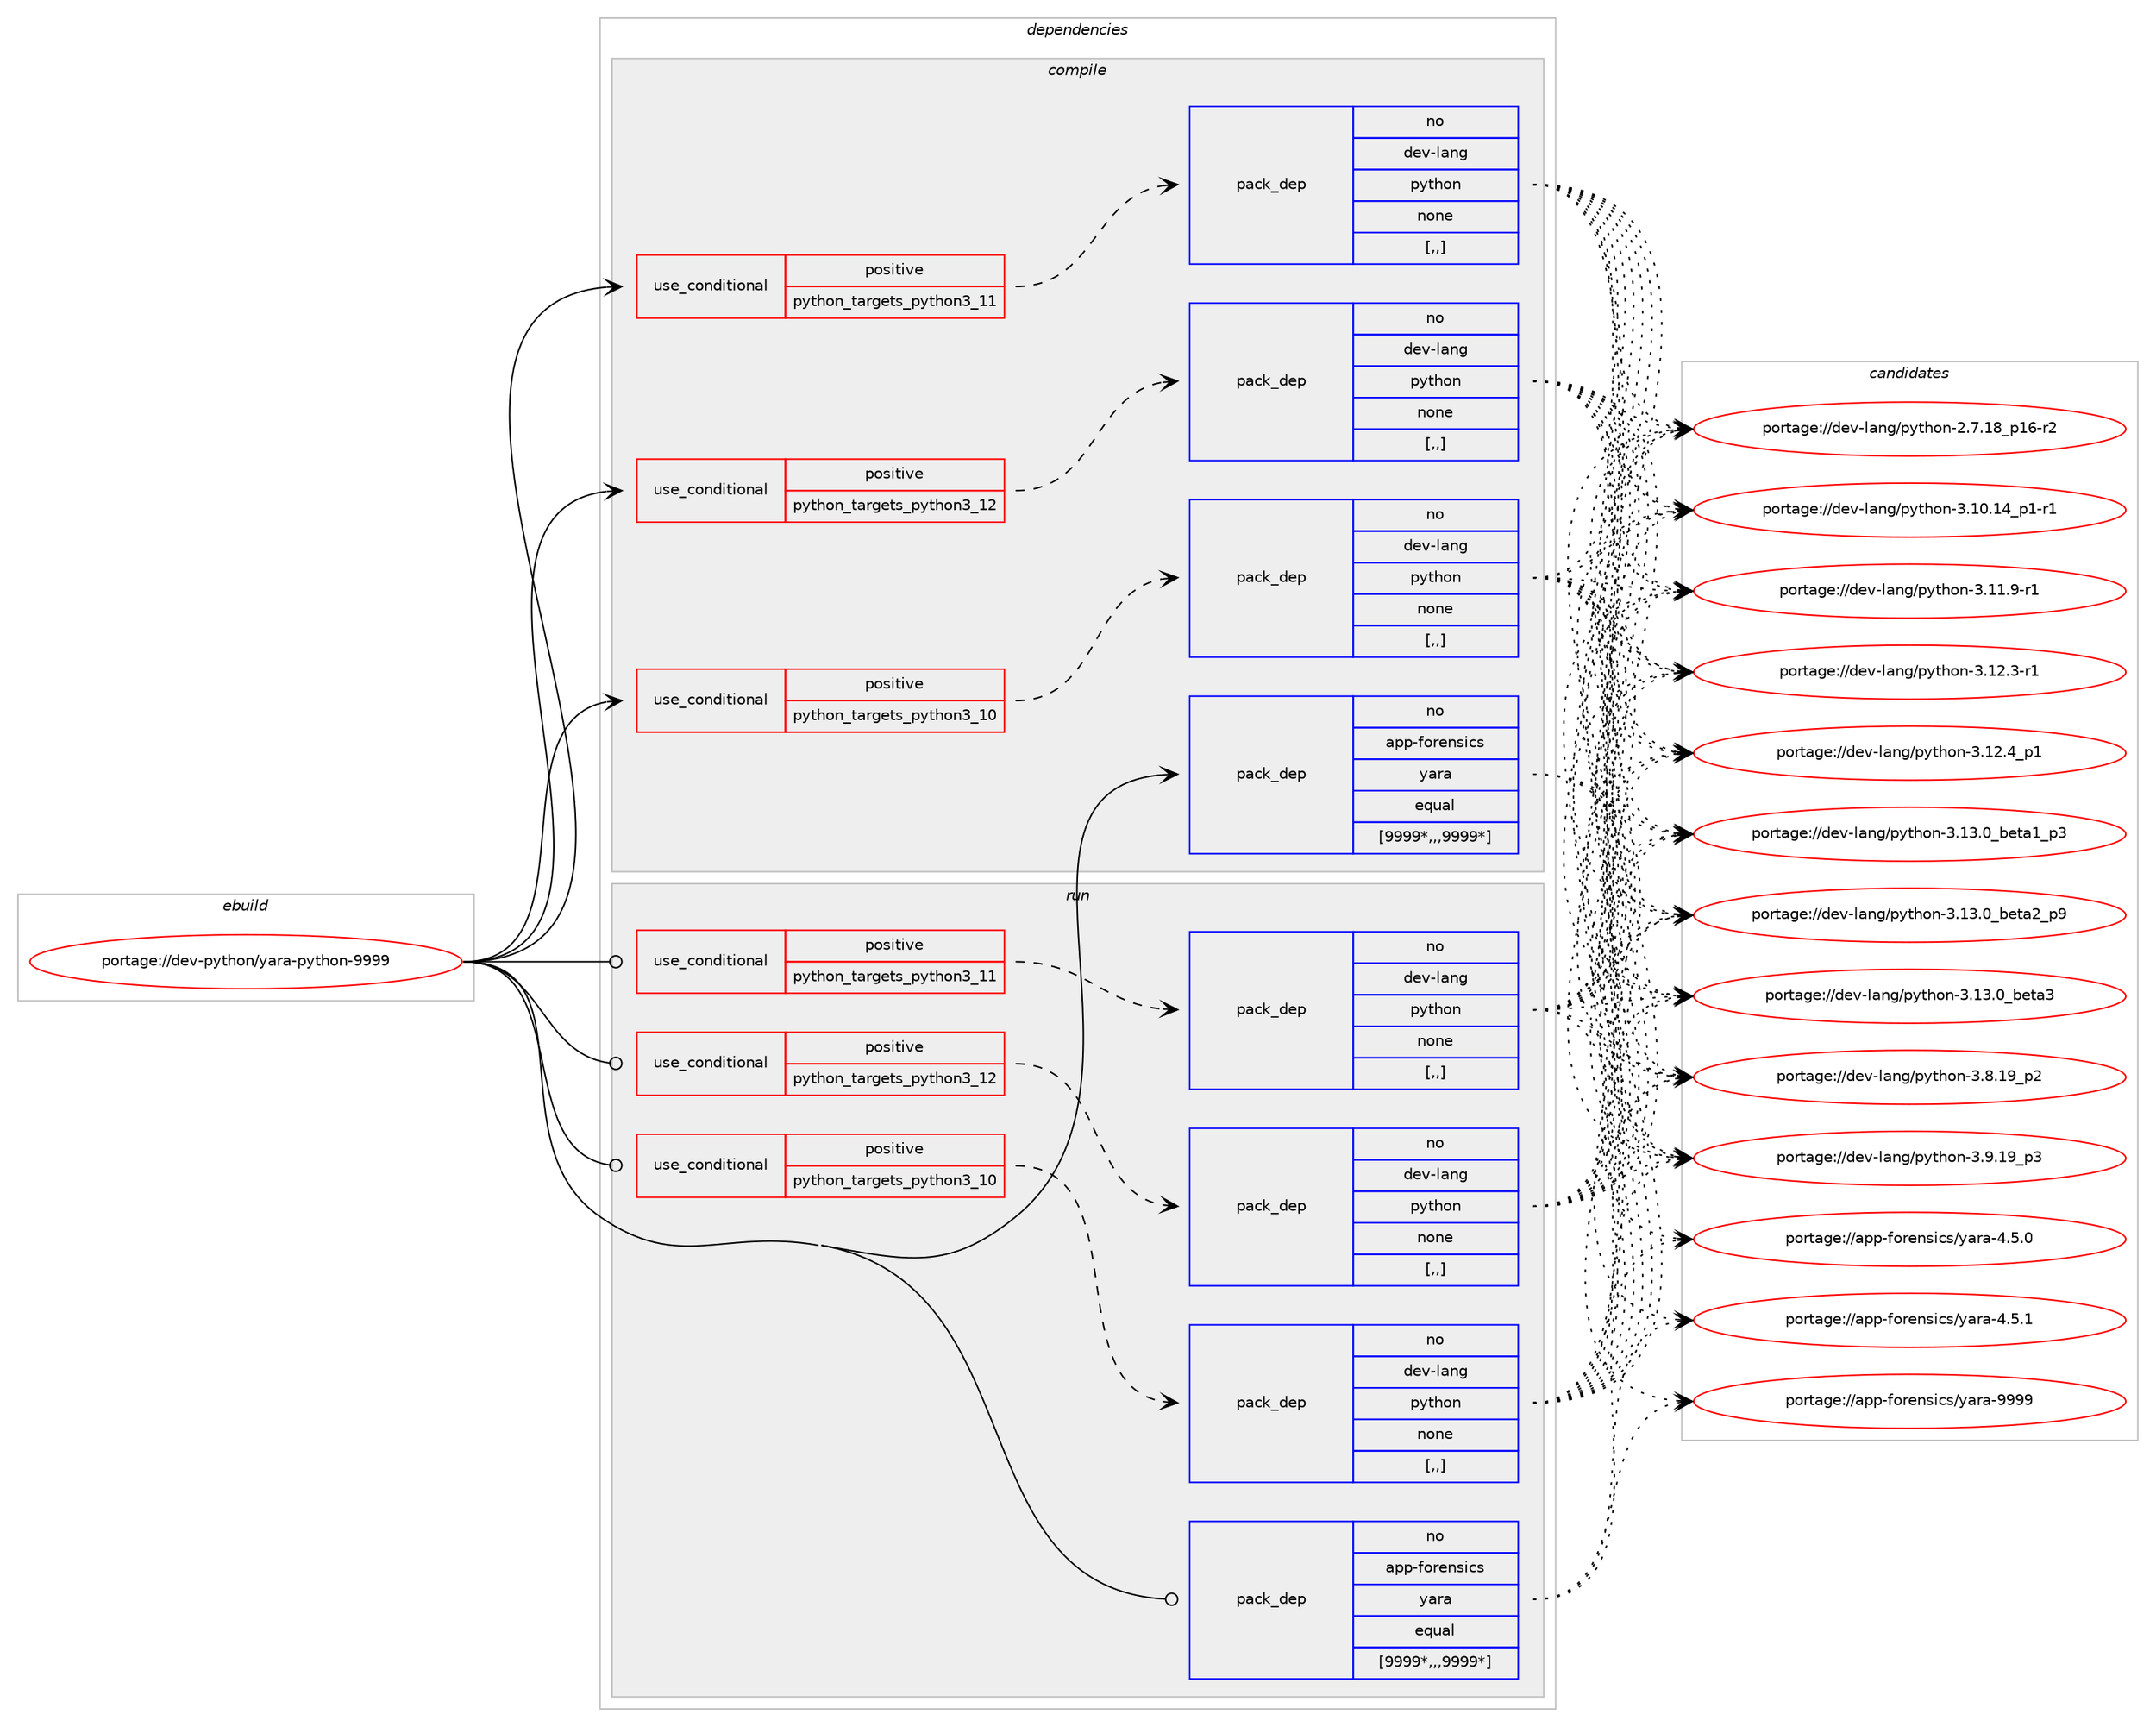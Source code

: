 digraph prolog {

# *************
# Graph options
# *************

newrank=true;
concentrate=true;
compound=true;
graph [rankdir=LR,fontname=Helvetica,fontsize=10,ranksep=1.5];#, ranksep=2.5, nodesep=0.2];
edge  [arrowhead=vee];
node  [fontname=Helvetica,fontsize=10];

# **********
# The ebuild
# **********

subgraph cluster_leftcol {
color=gray;
rank=same;
label=<<i>ebuild</i>>;
id [label="portage://dev-python/yara-python-9999", color=red, width=4, href="../dev-python/yara-python-9999.svg"];
}

# ****************
# The dependencies
# ****************

subgraph cluster_midcol {
color=gray;
label=<<i>dependencies</i>>;
subgraph cluster_compile {
fillcolor="#eeeeee";
style=filled;
label=<<i>compile</i>>;
subgraph cond40037 {
dependency163597 [label=<<TABLE BORDER="0" CELLBORDER="1" CELLSPACING="0" CELLPADDING="4"><TR><TD ROWSPAN="3" CELLPADDING="10">use_conditional</TD></TR><TR><TD>positive</TD></TR><TR><TD>python_targets_python3_10</TD></TR></TABLE>>, shape=none, color=red];
subgraph pack122320 {
dependency163598 [label=<<TABLE BORDER="0" CELLBORDER="1" CELLSPACING="0" CELLPADDING="4" WIDTH="220"><TR><TD ROWSPAN="6" CELLPADDING="30">pack_dep</TD></TR><TR><TD WIDTH="110">no</TD></TR><TR><TD>dev-lang</TD></TR><TR><TD>python</TD></TR><TR><TD>none</TD></TR><TR><TD>[,,]</TD></TR></TABLE>>, shape=none, color=blue];
}
dependency163597:e -> dependency163598:w [weight=20,style="dashed",arrowhead="vee"];
}
id:e -> dependency163597:w [weight=20,style="solid",arrowhead="vee"];
subgraph cond40038 {
dependency163599 [label=<<TABLE BORDER="0" CELLBORDER="1" CELLSPACING="0" CELLPADDING="4"><TR><TD ROWSPAN="3" CELLPADDING="10">use_conditional</TD></TR><TR><TD>positive</TD></TR><TR><TD>python_targets_python3_11</TD></TR></TABLE>>, shape=none, color=red];
subgraph pack122321 {
dependency163600 [label=<<TABLE BORDER="0" CELLBORDER="1" CELLSPACING="0" CELLPADDING="4" WIDTH="220"><TR><TD ROWSPAN="6" CELLPADDING="30">pack_dep</TD></TR><TR><TD WIDTH="110">no</TD></TR><TR><TD>dev-lang</TD></TR><TR><TD>python</TD></TR><TR><TD>none</TD></TR><TR><TD>[,,]</TD></TR></TABLE>>, shape=none, color=blue];
}
dependency163599:e -> dependency163600:w [weight=20,style="dashed",arrowhead="vee"];
}
id:e -> dependency163599:w [weight=20,style="solid",arrowhead="vee"];
subgraph cond40039 {
dependency163601 [label=<<TABLE BORDER="0" CELLBORDER="1" CELLSPACING="0" CELLPADDING="4"><TR><TD ROWSPAN="3" CELLPADDING="10">use_conditional</TD></TR><TR><TD>positive</TD></TR><TR><TD>python_targets_python3_12</TD></TR></TABLE>>, shape=none, color=red];
subgraph pack122322 {
dependency163602 [label=<<TABLE BORDER="0" CELLBORDER="1" CELLSPACING="0" CELLPADDING="4" WIDTH="220"><TR><TD ROWSPAN="6" CELLPADDING="30">pack_dep</TD></TR><TR><TD WIDTH="110">no</TD></TR><TR><TD>dev-lang</TD></TR><TR><TD>python</TD></TR><TR><TD>none</TD></TR><TR><TD>[,,]</TD></TR></TABLE>>, shape=none, color=blue];
}
dependency163601:e -> dependency163602:w [weight=20,style="dashed",arrowhead="vee"];
}
id:e -> dependency163601:w [weight=20,style="solid",arrowhead="vee"];
subgraph pack122323 {
dependency163603 [label=<<TABLE BORDER="0" CELLBORDER="1" CELLSPACING="0" CELLPADDING="4" WIDTH="220"><TR><TD ROWSPAN="6" CELLPADDING="30">pack_dep</TD></TR><TR><TD WIDTH="110">no</TD></TR><TR><TD>app-forensics</TD></TR><TR><TD>yara</TD></TR><TR><TD>equal</TD></TR><TR><TD>[9999*,,,9999*]</TD></TR></TABLE>>, shape=none, color=blue];
}
id:e -> dependency163603:w [weight=20,style="solid",arrowhead="vee"];
}
subgraph cluster_compileandrun {
fillcolor="#eeeeee";
style=filled;
label=<<i>compile and run</i>>;
}
subgraph cluster_run {
fillcolor="#eeeeee";
style=filled;
label=<<i>run</i>>;
subgraph cond40040 {
dependency163604 [label=<<TABLE BORDER="0" CELLBORDER="1" CELLSPACING="0" CELLPADDING="4"><TR><TD ROWSPAN="3" CELLPADDING="10">use_conditional</TD></TR><TR><TD>positive</TD></TR><TR><TD>python_targets_python3_10</TD></TR></TABLE>>, shape=none, color=red];
subgraph pack122324 {
dependency163605 [label=<<TABLE BORDER="0" CELLBORDER="1" CELLSPACING="0" CELLPADDING="4" WIDTH="220"><TR><TD ROWSPAN="6" CELLPADDING="30">pack_dep</TD></TR><TR><TD WIDTH="110">no</TD></TR><TR><TD>dev-lang</TD></TR><TR><TD>python</TD></TR><TR><TD>none</TD></TR><TR><TD>[,,]</TD></TR></TABLE>>, shape=none, color=blue];
}
dependency163604:e -> dependency163605:w [weight=20,style="dashed",arrowhead="vee"];
}
id:e -> dependency163604:w [weight=20,style="solid",arrowhead="odot"];
subgraph cond40041 {
dependency163606 [label=<<TABLE BORDER="0" CELLBORDER="1" CELLSPACING="0" CELLPADDING="4"><TR><TD ROWSPAN="3" CELLPADDING="10">use_conditional</TD></TR><TR><TD>positive</TD></TR><TR><TD>python_targets_python3_11</TD></TR></TABLE>>, shape=none, color=red];
subgraph pack122325 {
dependency163607 [label=<<TABLE BORDER="0" CELLBORDER="1" CELLSPACING="0" CELLPADDING="4" WIDTH="220"><TR><TD ROWSPAN="6" CELLPADDING="30">pack_dep</TD></TR><TR><TD WIDTH="110">no</TD></TR><TR><TD>dev-lang</TD></TR><TR><TD>python</TD></TR><TR><TD>none</TD></TR><TR><TD>[,,]</TD></TR></TABLE>>, shape=none, color=blue];
}
dependency163606:e -> dependency163607:w [weight=20,style="dashed",arrowhead="vee"];
}
id:e -> dependency163606:w [weight=20,style="solid",arrowhead="odot"];
subgraph cond40042 {
dependency163608 [label=<<TABLE BORDER="0" CELLBORDER="1" CELLSPACING="0" CELLPADDING="4"><TR><TD ROWSPAN="3" CELLPADDING="10">use_conditional</TD></TR><TR><TD>positive</TD></TR><TR><TD>python_targets_python3_12</TD></TR></TABLE>>, shape=none, color=red];
subgraph pack122326 {
dependency163609 [label=<<TABLE BORDER="0" CELLBORDER="1" CELLSPACING="0" CELLPADDING="4" WIDTH="220"><TR><TD ROWSPAN="6" CELLPADDING="30">pack_dep</TD></TR><TR><TD WIDTH="110">no</TD></TR><TR><TD>dev-lang</TD></TR><TR><TD>python</TD></TR><TR><TD>none</TD></TR><TR><TD>[,,]</TD></TR></TABLE>>, shape=none, color=blue];
}
dependency163608:e -> dependency163609:w [weight=20,style="dashed",arrowhead="vee"];
}
id:e -> dependency163608:w [weight=20,style="solid",arrowhead="odot"];
subgraph pack122327 {
dependency163610 [label=<<TABLE BORDER="0" CELLBORDER="1" CELLSPACING="0" CELLPADDING="4" WIDTH="220"><TR><TD ROWSPAN="6" CELLPADDING="30">pack_dep</TD></TR><TR><TD WIDTH="110">no</TD></TR><TR><TD>app-forensics</TD></TR><TR><TD>yara</TD></TR><TR><TD>equal</TD></TR><TR><TD>[9999*,,,9999*]</TD></TR></TABLE>>, shape=none, color=blue];
}
id:e -> dependency163610:w [weight=20,style="solid",arrowhead="odot"];
}
}

# **************
# The candidates
# **************

subgraph cluster_choices {
rank=same;
color=gray;
label=<<i>candidates</i>>;

subgraph choice122320 {
color=black;
nodesep=1;
choice100101118451089711010347112121116104111110455046554649569511249544511450 [label="portage://dev-lang/python-2.7.18_p16-r2", color=red, width=4,href="../dev-lang/python-2.7.18_p16-r2.svg"];
choice100101118451089711010347112121116104111110455146494846495295112494511449 [label="portage://dev-lang/python-3.10.14_p1-r1", color=red, width=4,href="../dev-lang/python-3.10.14_p1-r1.svg"];
choice100101118451089711010347112121116104111110455146494946574511449 [label="portage://dev-lang/python-3.11.9-r1", color=red, width=4,href="../dev-lang/python-3.11.9-r1.svg"];
choice100101118451089711010347112121116104111110455146495046514511449 [label="portage://dev-lang/python-3.12.3-r1", color=red, width=4,href="../dev-lang/python-3.12.3-r1.svg"];
choice100101118451089711010347112121116104111110455146495046529511249 [label="portage://dev-lang/python-3.12.4_p1", color=red, width=4,href="../dev-lang/python-3.12.4_p1.svg"];
choice10010111845108971101034711212111610411111045514649514648959810111697499511251 [label="portage://dev-lang/python-3.13.0_beta1_p3", color=red, width=4,href="../dev-lang/python-3.13.0_beta1_p3.svg"];
choice10010111845108971101034711212111610411111045514649514648959810111697509511257 [label="portage://dev-lang/python-3.13.0_beta2_p9", color=red, width=4,href="../dev-lang/python-3.13.0_beta2_p9.svg"];
choice1001011184510897110103471121211161041111104551464951464895981011169751 [label="portage://dev-lang/python-3.13.0_beta3", color=red, width=4,href="../dev-lang/python-3.13.0_beta3.svg"];
choice100101118451089711010347112121116104111110455146564649579511250 [label="portage://dev-lang/python-3.8.19_p2", color=red, width=4,href="../dev-lang/python-3.8.19_p2.svg"];
choice100101118451089711010347112121116104111110455146574649579511251 [label="portage://dev-lang/python-3.9.19_p3", color=red, width=4,href="../dev-lang/python-3.9.19_p3.svg"];
dependency163598:e -> choice100101118451089711010347112121116104111110455046554649569511249544511450:w [style=dotted,weight="100"];
dependency163598:e -> choice100101118451089711010347112121116104111110455146494846495295112494511449:w [style=dotted,weight="100"];
dependency163598:e -> choice100101118451089711010347112121116104111110455146494946574511449:w [style=dotted,weight="100"];
dependency163598:e -> choice100101118451089711010347112121116104111110455146495046514511449:w [style=dotted,weight="100"];
dependency163598:e -> choice100101118451089711010347112121116104111110455146495046529511249:w [style=dotted,weight="100"];
dependency163598:e -> choice10010111845108971101034711212111610411111045514649514648959810111697499511251:w [style=dotted,weight="100"];
dependency163598:e -> choice10010111845108971101034711212111610411111045514649514648959810111697509511257:w [style=dotted,weight="100"];
dependency163598:e -> choice1001011184510897110103471121211161041111104551464951464895981011169751:w [style=dotted,weight="100"];
dependency163598:e -> choice100101118451089711010347112121116104111110455146564649579511250:w [style=dotted,weight="100"];
dependency163598:e -> choice100101118451089711010347112121116104111110455146574649579511251:w [style=dotted,weight="100"];
}
subgraph choice122321 {
color=black;
nodesep=1;
choice100101118451089711010347112121116104111110455046554649569511249544511450 [label="portage://dev-lang/python-2.7.18_p16-r2", color=red, width=4,href="../dev-lang/python-2.7.18_p16-r2.svg"];
choice100101118451089711010347112121116104111110455146494846495295112494511449 [label="portage://dev-lang/python-3.10.14_p1-r1", color=red, width=4,href="../dev-lang/python-3.10.14_p1-r1.svg"];
choice100101118451089711010347112121116104111110455146494946574511449 [label="portage://dev-lang/python-3.11.9-r1", color=red, width=4,href="../dev-lang/python-3.11.9-r1.svg"];
choice100101118451089711010347112121116104111110455146495046514511449 [label="portage://dev-lang/python-3.12.3-r1", color=red, width=4,href="../dev-lang/python-3.12.3-r1.svg"];
choice100101118451089711010347112121116104111110455146495046529511249 [label="portage://dev-lang/python-3.12.4_p1", color=red, width=4,href="../dev-lang/python-3.12.4_p1.svg"];
choice10010111845108971101034711212111610411111045514649514648959810111697499511251 [label="portage://dev-lang/python-3.13.0_beta1_p3", color=red, width=4,href="../dev-lang/python-3.13.0_beta1_p3.svg"];
choice10010111845108971101034711212111610411111045514649514648959810111697509511257 [label="portage://dev-lang/python-3.13.0_beta2_p9", color=red, width=4,href="../dev-lang/python-3.13.0_beta2_p9.svg"];
choice1001011184510897110103471121211161041111104551464951464895981011169751 [label="portage://dev-lang/python-3.13.0_beta3", color=red, width=4,href="../dev-lang/python-3.13.0_beta3.svg"];
choice100101118451089711010347112121116104111110455146564649579511250 [label="portage://dev-lang/python-3.8.19_p2", color=red, width=4,href="../dev-lang/python-3.8.19_p2.svg"];
choice100101118451089711010347112121116104111110455146574649579511251 [label="portage://dev-lang/python-3.9.19_p3", color=red, width=4,href="../dev-lang/python-3.9.19_p3.svg"];
dependency163600:e -> choice100101118451089711010347112121116104111110455046554649569511249544511450:w [style=dotted,weight="100"];
dependency163600:e -> choice100101118451089711010347112121116104111110455146494846495295112494511449:w [style=dotted,weight="100"];
dependency163600:e -> choice100101118451089711010347112121116104111110455146494946574511449:w [style=dotted,weight="100"];
dependency163600:e -> choice100101118451089711010347112121116104111110455146495046514511449:w [style=dotted,weight="100"];
dependency163600:e -> choice100101118451089711010347112121116104111110455146495046529511249:w [style=dotted,weight="100"];
dependency163600:e -> choice10010111845108971101034711212111610411111045514649514648959810111697499511251:w [style=dotted,weight="100"];
dependency163600:e -> choice10010111845108971101034711212111610411111045514649514648959810111697509511257:w [style=dotted,weight="100"];
dependency163600:e -> choice1001011184510897110103471121211161041111104551464951464895981011169751:w [style=dotted,weight="100"];
dependency163600:e -> choice100101118451089711010347112121116104111110455146564649579511250:w [style=dotted,weight="100"];
dependency163600:e -> choice100101118451089711010347112121116104111110455146574649579511251:w [style=dotted,weight="100"];
}
subgraph choice122322 {
color=black;
nodesep=1;
choice100101118451089711010347112121116104111110455046554649569511249544511450 [label="portage://dev-lang/python-2.7.18_p16-r2", color=red, width=4,href="../dev-lang/python-2.7.18_p16-r2.svg"];
choice100101118451089711010347112121116104111110455146494846495295112494511449 [label="portage://dev-lang/python-3.10.14_p1-r1", color=red, width=4,href="../dev-lang/python-3.10.14_p1-r1.svg"];
choice100101118451089711010347112121116104111110455146494946574511449 [label="portage://dev-lang/python-3.11.9-r1", color=red, width=4,href="../dev-lang/python-3.11.9-r1.svg"];
choice100101118451089711010347112121116104111110455146495046514511449 [label="portage://dev-lang/python-3.12.3-r1", color=red, width=4,href="../dev-lang/python-3.12.3-r1.svg"];
choice100101118451089711010347112121116104111110455146495046529511249 [label="portage://dev-lang/python-3.12.4_p1", color=red, width=4,href="../dev-lang/python-3.12.4_p1.svg"];
choice10010111845108971101034711212111610411111045514649514648959810111697499511251 [label="portage://dev-lang/python-3.13.0_beta1_p3", color=red, width=4,href="../dev-lang/python-3.13.0_beta1_p3.svg"];
choice10010111845108971101034711212111610411111045514649514648959810111697509511257 [label="portage://dev-lang/python-3.13.0_beta2_p9", color=red, width=4,href="../dev-lang/python-3.13.0_beta2_p9.svg"];
choice1001011184510897110103471121211161041111104551464951464895981011169751 [label="portage://dev-lang/python-3.13.0_beta3", color=red, width=4,href="../dev-lang/python-3.13.0_beta3.svg"];
choice100101118451089711010347112121116104111110455146564649579511250 [label="portage://dev-lang/python-3.8.19_p2", color=red, width=4,href="../dev-lang/python-3.8.19_p2.svg"];
choice100101118451089711010347112121116104111110455146574649579511251 [label="portage://dev-lang/python-3.9.19_p3", color=red, width=4,href="../dev-lang/python-3.9.19_p3.svg"];
dependency163602:e -> choice100101118451089711010347112121116104111110455046554649569511249544511450:w [style=dotted,weight="100"];
dependency163602:e -> choice100101118451089711010347112121116104111110455146494846495295112494511449:w [style=dotted,weight="100"];
dependency163602:e -> choice100101118451089711010347112121116104111110455146494946574511449:w [style=dotted,weight="100"];
dependency163602:e -> choice100101118451089711010347112121116104111110455146495046514511449:w [style=dotted,weight="100"];
dependency163602:e -> choice100101118451089711010347112121116104111110455146495046529511249:w [style=dotted,weight="100"];
dependency163602:e -> choice10010111845108971101034711212111610411111045514649514648959810111697499511251:w [style=dotted,weight="100"];
dependency163602:e -> choice10010111845108971101034711212111610411111045514649514648959810111697509511257:w [style=dotted,weight="100"];
dependency163602:e -> choice1001011184510897110103471121211161041111104551464951464895981011169751:w [style=dotted,weight="100"];
dependency163602:e -> choice100101118451089711010347112121116104111110455146564649579511250:w [style=dotted,weight="100"];
dependency163602:e -> choice100101118451089711010347112121116104111110455146574649579511251:w [style=dotted,weight="100"];
}
subgraph choice122323 {
color=black;
nodesep=1;
choice971121124510211111410111011510599115471219711497455246534648 [label="portage://app-forensics/yara-4.5.0", color=red, width=4,href="../app-forensics/yara-4.5.0.svg"];
choice971121124510211111410111011510599115471219711497455246534649 [label="portage://app-forensics/yara-4.5.1", color=red, width=4,href="../app-forensics/yara-4.5.1.svg"];
choice9711211245102111114101110115105991154712197114974557575757 [label="portage://app-forensics/yara-9999", color=red, width=4,href="../app-forensics/yara-9999.svg"];
dependency163603:e -> choice971121124510211111410111011510599115471219711497455246534648:w [style=dotted,weight="100"];
dependency163603:e -> choice971121124510211111410111011510599115471219711497455246534649:w [style=dotted,weight="100"];
dependency163603:e -> choice9711211245102111114101110115105991154712197114974557575757:w [style=dotted,weight="100"];
}
subgraph choice122324 {
color=black;
nodesep=1;
choice100101118451089711010347112121116104111110455046554649569511249544511450 [label="portage://dev-lang/python-2.7.18_p16-r2", color=red, width=4,href="../dev-lang/python-2.7.18_p16-r2.svg"];
choice100101118451089711010347112121116104111110455146494846495295112494511449 [label="portage://dev-lang/python-3.10.14_p1-r1", color=red, width=4,href="../dev-lang/python-3.10.14_p1-r1.svg"];
choice100101118451089711010347112121116104111110455146494946574511449 [label="portage://dev-lang/python-3.11.9-r1", color=red, width=4,href="../dev-lang/python-3.11.9-r1.svg"];
choice100101118451089711010347112121116104111110455146495046514511449 [label="portage://dev-lang/python-3.12.3-r1", color=red, width=4,href="../dev-lang/python-3.12.3-r1.svg"];
choice100101118451089711010347112121116104111110455146495046529511249 [label="portage://dev-lang/python-3.12.4_p1", color=red, width=4,href="../dev-lang/python-3.12.4_p1.svg"];
choice10010111845108971101034711212111610411111045514649514648959810111697499511251 [label="portage://dev-lang/python-3.13.0_beta1_p3", color=red, width=4,href="../dev-lang/python-3.13.0_beta1_p3.svg"];
choice10010111845108971101034711212111610411111045514649514648959810111697509511257 [label="portage://dev-lang/python-3.13.0_beta2_p9", color=red, width=4,href="../dev-lang/python-3.13.0_beta2_p9.svg"];
choice1001011184510897110103471121211161041111104551464951464895981011169751 [label="portage://dev-lang/python-3.13.0_beta3", color=red, width=4,href="../dev-lang/python-3.13.0_beta3.svg"];
choice100101118451089711010347112121116104111110455146564649579511250 [label="portage://dev-lang/python-3.8.19_p2", color=red, width=4,href="../dev-lang/python-3.8.19_p2.svg"];
choice100101118451089711010347112121116104111110455146574649579511251 [label="portage://dev-lang/python-3.9.19_p3", color=red, width=4,href="../dev-lang/python-3.9.19_p3.svg"];
dependency163605:e -> choice100101118451089711010347112121116104111110455046554649569511249544511450:w [style=dotted,weight="100"];
dependency163605:e -> choice100101118451089711010347112121116104111110455146494846495295112494511449:w [style=dotted,weight="100"];
dependency163605:e -> choice100101118451089711010347112121116104111110455146494946574511449:w [style=dotted,weight="100"];
dependency163605:e -> choice100101118451089711010347112121116104111110455146495046514511449:w [style=dotted,weight="100"];
dependency163605:e -> choice100101118451089711010347112121116104111110455146495046529511249:w [style=dotted,weight="100"];
dependency163605:e -> choice10010111845108971101034711212111610411111045514649514648959810111697499511251:w [style=dotted,weight="100"];
dependency163605:e -> choice10010111845108971101034711212111610411111045514649514648959810111697509511257:w [style=dotted,weight="100"];
dependency163605:e -> choice1001011184510897110103471121211161041111104551464951464895981011169751:w [style=dotted,weight="100"];
dependency163605:e -> choice100101118451089711010347112121116104111110455146564649579511250:w [style=dotted,weight="100"];
dependency163605:e -> choice100101118451089711010347112121116104111110455146574649579511251:w [style=dotted,weight="100"];
}
subgraph choice122325 {
color=black;
nodesep=1;
choice100101118451089711010347112121116104111110455046554649569511249544511450 [label="portage://dev-lang/python-2.7.18_p16-r2", color=red, width=4,href="../dev-lang/python-2.7.18_p16-r2.svg"];
choice100101118451089711010347112121116104111110455146494846495295112494511449 [label="portage://dev-lang/python-3.10.14_p1-r1", color=red, width=4,href="../dev-lang/python-3.10.14_p1-r1.svg"];
choice100101118451089711010347112121116104111110455146494946574511449 [label="portage://dev-lang/python-3.11.9-r1", color=red, width=4,href="../dev-lang/python-3.11.9-r1.svg"];
choice100101118451089711010347112121116104111110455146495046514511449 [label="portage://dev-lang/python-3.12.3-r1", color=red, width=4,href="../dev-lang/python-3.12.3-r1.svg"];
choice100101118451089711010347112121116104111110455146495046529511249 [label="portage://dev-lang/python-3.12.4_p1", color=red, width=4,href="../dev-lang/python-3.12.4_p1.svg"];
choice10010111845108971101034711212111610411111045514649514648959810111697499511251 [label="portage://dev-lang/python-3.13.0_beta1_p3", color=red, width=4,href="../dev-lang/python-3.13.0_beta1_p3.svg"];
choice10010111845108971101034711212111610411111045514649514648959810111697509511257 [label="portage://dev-lang/python-3.13.0_beta2_p9", color=red, width=4,href="../dev-lang/python-3.13.0_beta2_p9.svg"];
choice1001011184510897110103471121211161041111104551464951464895981011169751 [label="portage://dev-lang/python-3.13.0_beta3", color=red, width=4,href="../dev-lang/python-3.13.0_beta3.svg"];
choice100101118451089711010347112121116104111110455146564649579511250 [label="portage://dev-lang/python-3.8.19_p2", color=red, width=4,href="../dev-lang/python-3.8.19_p2.svg"];
choice100101118451089711010347112121116104111110455146574649579511251 [label="portage://dev-lang/python-3.9.19_p3", color=red, width=4,href="../dev-lang/python-3.9.19_p3.svg"];
dependency163607:e -> choice100101118451089711010347112121116104111110455046554649569511249544511450:w [style=dotted,weight="100"];
dependency163607:e -> choice100101118451089711010347112121116104111110455146494846495295112494511449:w [style=dotted,weight="100"];
dependency163607:e -> choice100101118451089711010347112121116104111110455146494946574511449:w [style=dotted,weight="100"];
dependency163607:e -> choice100101118451089711010347112121116104111110455146495046514511449:w [style=dotted,weight="100"];
dependency163607:e -> choice100101118451089711010347112121116104111110455146495046529511249:w [style=dotted,weight="100"];
dependency163607:e -> choice10010111845108971101034711212111610411111045514649514648959810111697499511251:w [style=dotted,weight="100"];
dependency163607:e -> choice10010111845108971101034711212111610411111045514649514648959810111697509511257:w [style=dotted,weight="100"];
dependency163607:e -> choice1001011184510897110103471121211161041111104551464951464895981011169751:w [style=dotted,weight="100"];
dependency163607:e -> choice100101118451089711010347112121116104111110455146564649579511250:w [style=dotted,weight="100"];
dependency163607:e -> choice100101118451089711010347112121116104111110455146574649579511251:w [style=dotted,weight="100"];
}
subgraph choice122326 {
color=black;
nodesep=1;
choice100101118451089711010347112121116104111110455046554649569511249544511450 [label="portage://dev-lang/python-2.7.18_p16-r2", color=red, width=4,href="../dev-lang/python-2.7.18_p16-r2.svg"];
choice100101118451089711010347112121116104111110455146494846495295112494511449 [label="portage://dev-lang/python-3.10.14_p1-r1", color=red, width=4,href="../dev-lang/python-3.10.14_p1-r1.svg"];
choice100101118451089711010347112121116104111110455146494946574511449 [label="portage://dev-lang/python-3.11.9-r1", color=red, width=4,href="../dev-lang/python-3.11.9-r1.svg"];
choice100101118451089711010347112121116104111110455146495046514511449 [label="portage://dev-lang/python-3.12.3-r1", color=red, width=4,href="../dev-lang/python-3.12.3-r1.svg"];
choice100101118451089711010347112121116104111110455146495046529511249 [label="portage://dev-lang/python-3.12.4_p1", color=red, width=4,href="../dev-lang/python-3.12.4_p1.svg"];
choice10010111845108971101034711212111610411111045514649514648959810111697499511251 [label="portage://dev-lang/python-3.13.0_beta1_p3", color=red, width=4,href="../dev-lang/python-3.13.0_beta1_p3.svg"];
choice10010111845108971101034711212111610411111045514649514648959810111697509511257 [label="portage://dev-lang/python-3.13.0_beta2_p9", color=red, width=4,href="../dev-lang/python-3.13.0_beta2_p9.svg"];
choice1001011184510897110103471121211161041111104551464951464895981011169751 [label="portage://dev-lang/python-3.13.0_beta3", color=red, width=4,href="../dev-lang/python-3.13.0_beta3.svg"];
choice100101118451089711010347112121116104111110455146564649579511250 [label="portage://dev-lang/python-3.8.19_p2", color=red, width=4,href="../dev-lang/python-3.8.19_p2.svg"];
choice100101118451089711010347112121116104111110455146574649579511251 [label="portage://dev-lang/python-3.9.19_p3", color=red, width=4,href="../dev-lang/python-3.9.19_p3.svg"];
dependency163609:e -> choice100101118451089711010347112121116104111110455046554649569511249544511450:w [style=dotted,weight="100"];
dependency163609:e -> choice100101118451089711010347112121116104111110455146494846495295112494511449:w [style=dotted,weight="100"];
dependency163609:e -> choice100101118451089711010347112121116104111110455146494946574511449:w [style=dotted,weight="100"];
dependency163609:e -> choice100101118451089711010347112121116104111110455146495046514511449:w [style=dotted,weight="100"];
dependency163609:e -> choice100101118451089711010347112121116104111110455146495046529511249:w [style=dotted,weight="100"];
dependency163609:e -> choice10010111845108971101034711212111610411111045514649514648959810111697499511251:w [style=dotted,weight="100"];
dependency163609:e -> choice10010111845108971101034711212111610411111045514649514648959810111697509511257:w [style=dotted,weight="100"];
dependency163609:e -> choice1001011184510897110103471121211161041111104551464951464895981011169751:w [style=dotted,weight="100"];
dependency163609:e -> choice100101118451089711010347112121116104111110455146564649579511250:w [style=dotted,weight="100"];
dependency163609:e -> choice100101118451089711010347112121116104111110455146574649579511251:w [style=dotted,weight="100"];
}
subgraph choice122327 {
color=black;
nodesep=1;
choice971121124510211111410111011510599115471219711497455246534648 [label="portage://app-forensics/yara-4.5.0", color=red, width=4,href="../app-forensics/yara-4.5.0.svg"];
choice971121124510211111410111011510599115471219711497455246534649 [label="portage://app-forensics/yara-4.5.1", color=red, width=4,href="../app-forensics/yara-4.5.1.svg"];
choice9711211245102111114101110115105991154712197114974557575757 [label="portage://app-forensics/yara-9999", color=red, width=4,href="../app-forensics/yara-9999.svg"];
dependency163610:e -> choice971121124510211111410111011510599115471219711497455246534648:w [style=dotted,weight="100"];
dependency163610:e -> choice971121124510211111410111011510599115471219711497455246534649:w [style=dotted,weight="100"];
dependency163610:e -> choice9711211245102111114101110115105991154712197114974557575757:w [style=dotted,weight="100"];
}
}

}
